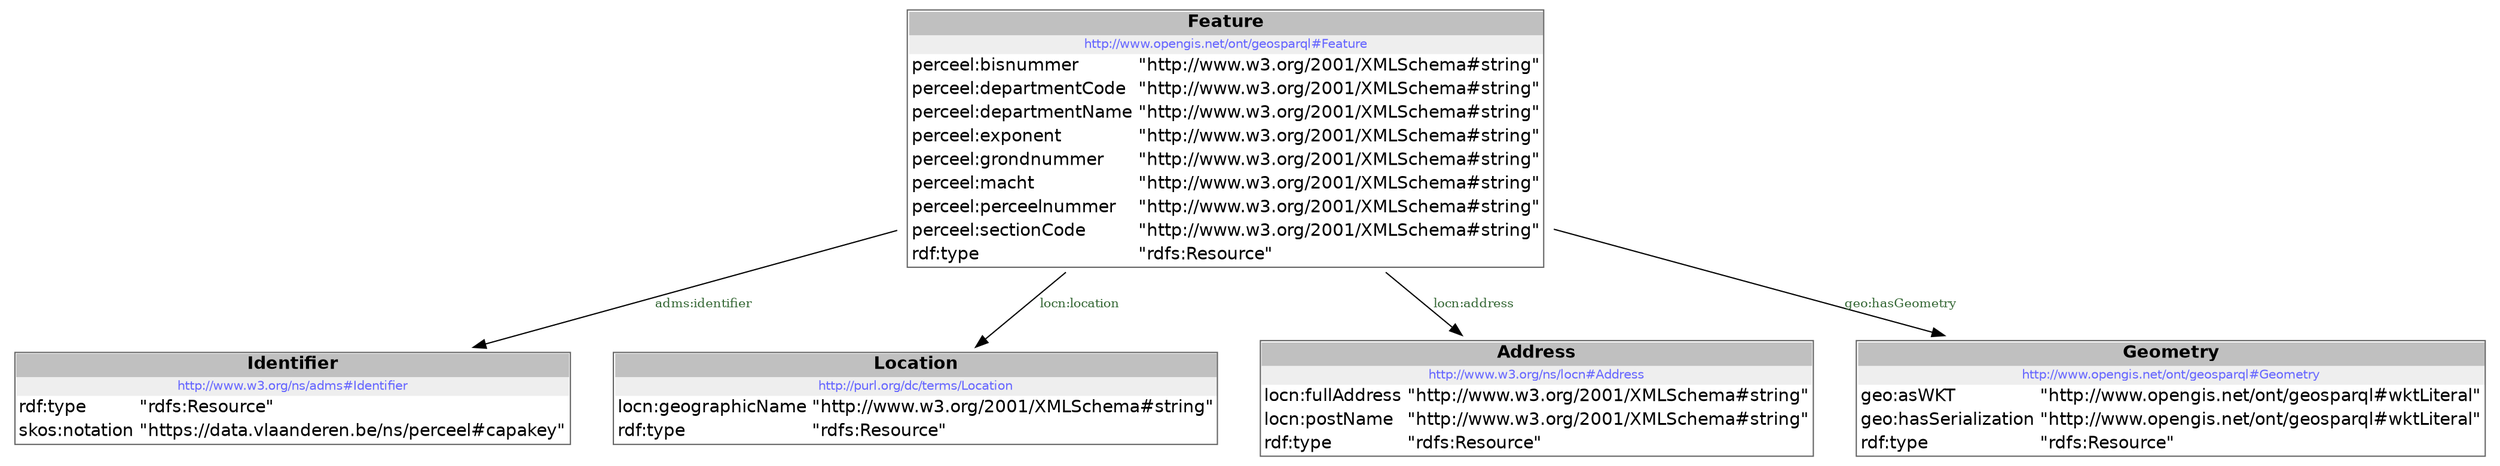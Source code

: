 digraph { 
 node [ fontname="DejaVu Sans" ] ; 
	node0 -> node1 [ color=BLACK, label=< <font point-size='10' color='#336633'>adms:identifier</font> > ] ;
	node0 -> node3 [ color=BLACK, label=< <font point-size='10' color='#336633'>locn:location</font> > ] ;
	node0 -> node4 [ color=BLACK, label=< <font point-size='10' color='#336633'>locn:address</font> > ] ;
	node0 -> node2 [ color=BLACK, label=< <font point-size='10' color='#336633'>geo:hasGeometry</font> > ] ;
# http://www.opengis.net/ont/geosparql#Feature node0
node0 [ shape=none, color=black label=< <table color='#666666' cellborder='0' cellspacing='0' border='1'><tr><td colspan='2' bgcolor='grey'><B>Feature</B></td></tr><tr><td href='http://www.opengis.net/ont/geosparql#Feature' bgcolor='#eeeeee' colspan='2'><font point-size='10' color='#6666ff'>http://www.opengis.net/ont/geosparql#Feature</font></td></tr><tr><td align='left'>perceel:bisnummer</td><td align='left'>&quot;http://www.w3.org/2001/XMLSchema#string&quot;</td></tr><tr><td align='left'>perceel:departmentCode</td><td align='left'>&quot;http://www.w3.org/2001/XMLSchema#string&quot;</td></tr><tr><td align='left'>perceel:departmentName</td><td align='left'>&quot;http://www.w3.org/2001/XMLSchema#string&quot;</td></tr><tr><td align='left'>perceel:exponent</td><td align='left'>&quot;http://www.w3.org/2001/XMLSchema#string&quot;</td></tr><tr><td align='left'>perceel:grondnummer</td><td align='left'>&quot;http://www.w3.org/2001/XMLSchema#string&quot;</td></tr><tr><td align='left'>perceel:macht</td><td align='left'>&quot;http://www.w3.org/2001/XMLSchema#string&quot;</td></tr><tr><td align='left'>perceel:perceelnummer</td><td align='left'>&quot;http://www.w3.org/2001/XMLSchema#string&quot;</td></tr><tr><td align='left'>perceel:sectionCode</td><td align='left'>&quot;http://www.w3.org/2001/XMLSchema#string&quot;</td></tr><tr><td align='left'>rdf:type</td><td align='left'>&quot;rdfs:Resource&quot;</td></tr></table> > ] 
# http://www.w3.org/ns/adms#Identifier node1
node1 [ shape=none, color=black label=< <table color='#666666' cellborder='0' cellspacing='0' border='1'><tr><td colspan='2' bgcolor='grey'><B>Identifier</B></td></tr><tr><td href='http://www.w3.org/ns/adms#Identifier' bgcolor='#eeeeee' colspan='2'><font point-size='10' color='#6666ff'>http://www.w3.org/ns/adms#Identifier</font></td></tr><tr><td align='left'>rdf:type</td><td align='left'>&quot;rdfs:Resource&quot;</td></tr><tr><td align='left'>skos:notation</td><td align='left'>&quot;https://data.vlaanderen.be/ns/perceel#capakey&quot;</td></tr></table> > ] 
# http://www.opengis.net/ont/geosparql#Geometry node2
node2 [ shape=none, color=black label=< <table color='#666666' cellborder='0' cellspacing='0' border='1'><tr><td colspan='2' bgcolor='grey'><B>Geometry</B></td></tr><tr><td href='http://www.opengis.net/ont/geosparql#Geometry' bgcolor='#eeeeee' colspan='2'><font point-size='10' color='#6666ff'>http://www.opengis.net/ont/geosparql#Geometry</font></td></tr><tr><td align='left'>geo:asWKT</td><td align='left'>&quot;http://www.opengis.net/ont/geosparql#wktLiteral&quot;</td></tr><tr><td align='left'>geo:hasSerialization</td><td align='left'>&quot;http://www.opengis.net/ont/geosparql#wktLiteral&quot;</td></tr><tr><td align='left'>rdf:type</td><td align='left'>&quot;rdfs:Resource&quot;</td></tr></table> > ] 
# http://purl.org/dc/terms/Location node3
node3 [ shape=none, color=black label=< <table color='#666666' cellborder='0' cellspacing='0' border='1'><tr><td colspan='2' bgcolor='grey'><B>Location</B></td></tr><tr><td href='http://purl.org/dc/terms/Location' bgcolor='#eeeeee' colspan='2'><font point-size='10' color='#6666ff'>http://purl.org/dc/terms/Location</font></td></tr><tr><td align='left'>locn:geographicName</td><td align='left'>&quot;http://www.w3.org/2001/XMLSchema#string&quot;</td></tr><tr><td align='left'>rdf:type</td><td align='left'>&quot;rdfs:Resource&quot;</td></tr></table> > ] 
# http://www.w3.org/ns/locn#Address node4
node4 [ shape=none, color=black label=< <table color='#666666' cellborder='0' cellspacing='0' border='1'><tr><td colspan='2' bgcolor='grey'><B>Address</B></td></tr><tr><td href='http://www.w3.org/ns/locn#Address' bgcolor='#eeeeee' colspan='2'><font point-size='10' color='#6666ff'>http://www.w3.org/ns/locn#Address</font></td></tr><tr><td align='left'>locn:fullAddress</td><td align='left'>&quot;http://www.w3.org/2001/XMLSchema#string&quot;</td></tr><tr><td align='left'>locn:postName</td><td align='left'>&quot;http://www.w3.org/2001/XMLSchema#string&quot;</td></tr><tr><td align='left'>rdf:type</td><td align='left'>&quot;rdfs:Resource&quot;</td></tr></table> > ] 
}
